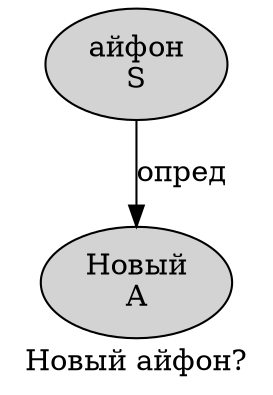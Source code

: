 digraph SENTENCE_93 {
	graph [label="Новый айфон?"]
	node [style=filled]
		0 [label="Новый
A" color="" fillcolor=lightgray penwidth=1 shape=ellipse]
		1 [label="айфон
S" color="" fillcolor=lightgray penwidth=1 shape=ellipse]
			1 -> 0 [label="опред"]
}
